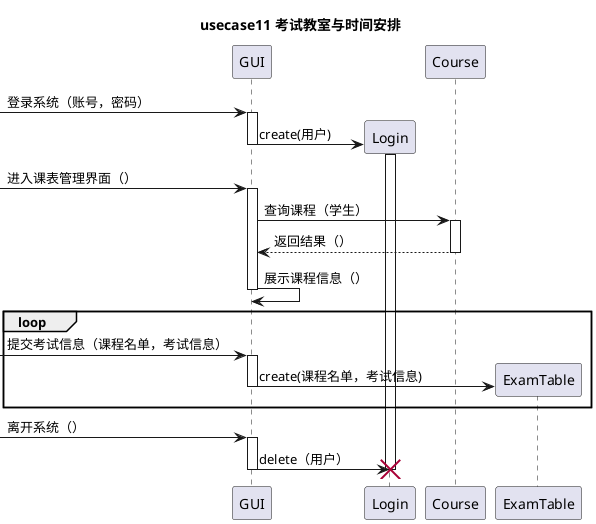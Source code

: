 @startuml
title usecase11 **考试教室与时间安排**


[-> GUI : 登录系统（账号，密码）
activate GUI
create Login
GUI -> Login : create(用户)
activate Login
deactivate GUI

[-> GUI : 进入课表管理界面（）
activate GUI
GUI -> Course : 查询课程（学生）
activate Course
Course --> GUI : 返回结果（）
deactivate Course
GUI -> GUI : 展示课程信息（）
deactivate GUI

loop
[-> GUI : 提交考试信息（课程名单，考试信息）
activate GUI
create ExamTable
GUI -> ExamTable : create(课程名单，考试信息)
deactivate GUI
end

[-> GUI : 离开系统（）
activate GUI

GUI -> Login : delete（用户）
destroy Login
deactivate GUI
@enduml